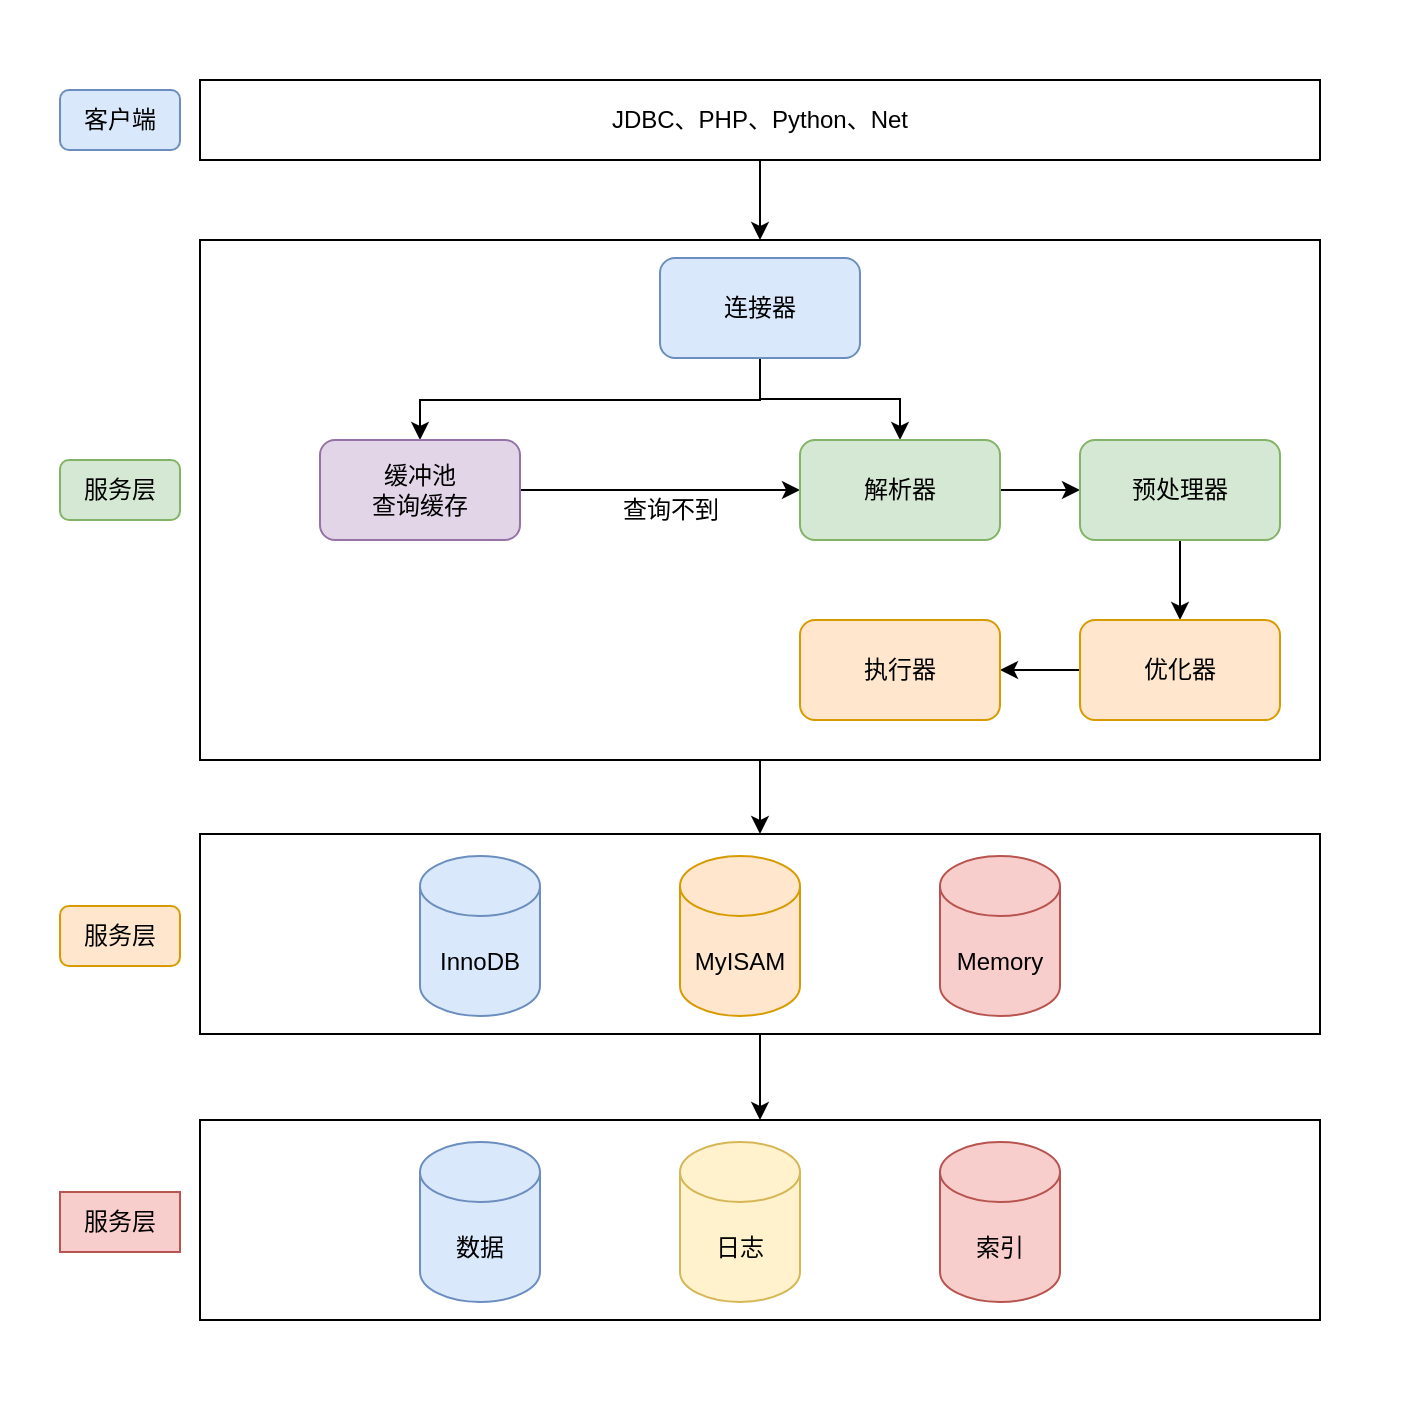 <mxfile version="26.0.4">
  <diagram name="第 1 页" id="KqlrhDnYrobVznJBZlzg">
    <mxGraphModel dx="1376" dy="728" grid="1" gridSize="10" guides="1" tooltips="1" connect="1" arrows="1" fold="1" page="1" pageScale="1" pageWidth="827" pageHeight="1169" math="0" shadow="0">
      <root>
        <mxCell id="0" />
        <mxCell id="1" parent="0" />
        <mxCell id="PqEivThbnZl2Oq-JQeQl-1" value="" style="rounded=0;whiteSpace=wrap;html=1;strokeColor=none;" parent="1" vertex="1">
          <mxGeometry x="30" y="110" width="700" height="710" as="geometry" />
        </mxCell>
        <mxCell id="PqEivThbnZl2Oq-JQeQl-13" value="" style="edgeStyle=orthogonalEdgeStyle;rounded=0;orthogonalLoop=1;jettySize=auto;html=1;entryX=0.5;entryY=0;entryDx=0;entryDy=0;" parent="1" source="PqEivThbnZl2Oq-JQeQl-5" target="PqEivThbnZl2Oq-JQeQl-9" edge="1">
          <mxGeometry relative="1" as="geometry" />
        </mxCell>
        <mxCell id="PqEivThbnZl2Oq-JQeQl-5" value="JDBC、PHP、Python、Net" style="rounded=0;whiteSpace=wrap;html=1;" parent="1" vertex="1">
          <mxGeometry x="130" y="150" width="560" height="40" as="geometry" />
        </mxCell>
        <mxCell id="PqEivThbnZl2Oq-JQeQl-39" value="" style="edgeStyle=orthogonalEdgeStyle;rounded=0;orthogonalLoop=1;jettySize=auto;html=1;entryX=0.5;entryY=0;entryDx=0;entryDy=0;exitX=0.5;exitY=1;exitDx=0;exitDy=0;" parent="1" source="PqEivThbnZl2Oq-JQeQl-9" target="PqEivThbnZl2Oq-JQeQl-28" edge="1">
          <mxGeometry relative="1" as="geometry">
            <mxPoint x="410" y="507" as="sourcePoint" />
            <mxPoint x="770" y="367" as="targetPoint" />
          </mxGeometry>
        </mxCell>
        <mxCell id="PqEivThbnZl2Oq-JQeQl-9" value="&lt;span style=&quot;color: rgba(0, 0, 0, 0); font-family: monospace; font-size: 0px; text-align: start; text-wrap-mode: nowrap;&quot;&gt;%3CmxGraphModel%3E%3Croot%3E%3CmxCell%20id%3D%220%22%2F%3E%3CmxCell%20id%3D%221%22%20parent%3D%220%22%2F%3E%3CmxCell%20id%3D%222%22%20value%3D%22%E5%AE%A2%E6%88%B7%E7%AB%AF%22%20style%3D%22text%3Bhtml%3D1%3Balign%3Dcenter%3BverticalAlign%3Dmiddle%3BwhiteSpace%3Dwrap%3Brounded%3D1%3B%22%20vertex%3D%221%22%20parent%3D%221%22%3E%3CmxGeometry%20x%3D%2260%22%20y%3D%22155%22%20width%3D%2260%22%20height%3D%2230%22%20as%3D%22geometry%22%2F%3E%3C%2FmxCell%3E%3C%2Froot%3E%3C%2FmxGraphModel%3E&lt;/span&gt;" style="rounded=0;whiteSpace=wrap;html=1;" parent="1" vertex="1">
          <mxGeometry x="130" y="230" width="560" height="260" as="geometry" />
        </mxCell>
        <mxCell id="PqEivThbnZl2Oq-JQeQl-12" value="" style="edgeStyle=orthogonalEdgeStyle;rounded=0;orthogonalLoop=1;jettySize=auto;html=1;" parent="1" source="PqEivThbnZl2Oq-JQeQl-10" target="PqEivThbnZl2Oq-JQeQl-11" edge="1">
          <mxGeometry relative="1" as="geometry">
            <Array as="points">
              <mxPoint x="410" y="310" />
              <mxPoint x="240" y="310" />
            </Array>
          </mxGeometry>
        </mxCell>
        <mxCell id="PqEivThbnZl2Oq-JQeQl-17" value="" style="edgeStyle=orthogonalEdgeStyle;rounded=0;orthogonalLoop=1;jettySize=auto;html=1;" parent="1" source="PqEivThbnZl2Oq-JQeQl-10" target="PqEivThbnZl2Oq-JQeQl-16" edge="1">
          <mxGeometry relative="1" as="geometry" />
        </mxCell>
        <mxCell id="PqEivThbnZl2Oq-JQeQl-10" value="连接器" style="rounded=1;whiteSpace=wrap;html=1;fillColor=#dae8fc;strokeColor=#6c8ebf;" parent="1" vertex="1">
          <mxGeometry x="360" y="239" width="100" height="50" as="geometry" />
        </mxCell>
        <mxCell id="PqEivThbnZl2Oq-JQeQl-53" value="" style="edgeStyle=orthogonalEdgeStyle;rounded=0;orthogonalLoop=1;jettySize=auto;html=1;entryX=0;entryY=0.5;entryDx=0;entryDy=0;" parent="1" source="PqEivThbnZl2Oq-JQeQl-11" target="PqEivThbnZl2Oq-JQeQl-16" edge="1">
          <mxGeometry relative="1" as="geometry">
            <mxPoint x="370" y="355" as="targetPoint" />
          </mxGeometry>
        </mxCell>
        <mxCell id="PqEivThbnZl2Oq-JQeQl-11" value="缓冲池&lt;div&gt;查询缓存&lt;/div&gt;" style="rounded=1;whiteSpace=wrap;html=1;fillColor=#e1d5e7;strokeColor=#9673a6;" parent="1" vertex="1">
          <mxGeometry x="190" y="330" width="100" height="50" as="geometry" />
        </mxCell>
        <mxCell id="PqEivThbnZl2Oq-JQeQl-20" value="" style="edgeStyle=orthogonalEdgeStyle;rounded=0;orthogonalLoop=1;jettySize=auto;html=1;" parent="1" source="PqEivThbnZl2Oq-JQeQl-16" target="PqEivThbnZl2Oq-JQeQl-19" edge="1">
          <mxGeometry relative="1" as="geometry" />
        </mxCell>
        <mxCell id="PqEivThbnZl2Oq-JQeQl-16" value="解析器" style="rounded=1;whiteSpace=wrap;html=1;fillColor=#d5e8d4;strokeColor=#82b366;" parent="1" vertex="1">
          <mxGeometry x="430" y="330" width="100" height="50" as="geometry" />
        </mxCell>
        <mxCell id="PqEivThbnZl2Oq-JQeQl-22" value="" style="edgeStyle=orthogonalEdgeStyle;rounded=0;orthogonalLoop=1;jettySize=auto;html=1;" parent="1" source="PqEivThbnZl2Oq-JQeQl-19" target="PqEivThbnZl2Oq-JQeQl-21" edge="1">
          <mxGeometry relative="1" as="geometry" />
        </mxCell>
        <mxCell id="PqEivThbnZl2Oq-JQeQl-19" value="预处理器" style="rounded=1;whiteSpace=wrap;html=1;fillColor=#d5e8d4;strokeColor=#82b366;" parent="1" vertex="1">
          <mxGeometry x="570" y="330" width="100" height="50" as="geometry" />
        </mxCell>
        <mxCell id="PqEivThbnZl2Oq-JQeQl-24" value="" style="edgeStyle=orthogonalEdgeStyle;rounded=0;orthogonalLoop=1;jettySize=auto;html=1;" parent="1" source="PqEivThbnZl2Oq-JQeQl-21" target="PqEivThbnZl2Oq-JQeQl-23" edge="1">
          <mxGeometry relative="1" as="geometry" />
        </mxCell>
        <mxCell id="PqEivThbnZl2Oq-JQeQl-21" value="优化器" style="rounded=1;whiteSpace=wrap;html=1;fillColor=#ffe6cc;strokeColor=#d79b00;" parent="1" vertex="1">
          <mxGeometry x="570" y="420" width="100" height="50" as="geometry" />
        </mxCell>
        <mxCell id="PqEivThbnZl2Oq-JQeQl-23" value="执行器" style="rounded=1;whiteSpace=wrap;html=1;fillColor=#ffe6cc;strokeColor=#d79b00;" parent="1" vertex="1">
          <mxGeometry x="430" y="420" width="100" height="50" as="geometry" />
        </mxCell>
        <mxCell id="PqEivThbnZl2Oq-JQeQl-25" value="客户端" style="text;html=1;align=center;verticalAlign=middle;whiteSpace=wrap;rounded=1;fillColor=#dae8fc;strokeColor=#6c8ebf;" parent="1" vertex="1">
          <mxGeometry x="60" y="155" width="60" height="30" as="geometry" />
        </mxCell>
        <mxCell id="PqEivThbnZl2Oq-JQeQl-26" value="服务层" style="text;html=1;align=center;verticalAlign=middle;whiteSpace=wrap;rounded=1;fillColor=#d5e8d4;strokeColor=#82b366;" parent="1" vertex="1">
          <mxGeometry x="60" y="340" width="60" height="30" as="geometry" />
        </mxCell>
        <mxCell id="PqEivThbnZl2Oq-JQeQl-27" value="服务层" style="text;html=1;align=center;verticalAlign=middle;whiteSpace=wrap;rounded=1;fillColor=#ffe6cc;strokeColor=#d79b00;" parent="1" vertex="1">
          <mxGeometry x="60" y="563" width="60" height="30" as="geometry" />
        </mxCell>
        <mxCell id="PqEivThbnZl2Oq-JQeQl-54" value="" style="edgeStyle=orthogonalEdgeStyle;rounded=0;orthogonalLoop=1;jettySize=auto;html=1;entryX=0.5;entryY=0;entryDx=0;entryDy=0;" parent="1" source="PqEivThbnZl2Oq-JQeQl-28" target="PqEivThbnZl2Oq-JQeQl-45" edge="1">
          <mxGeometry relative="1" as="geometry" />
        </mxCell>
        <mxCell id="PqEivThbnZl2Oq-JQeQl-28" value="" style="rounded=0;whiteSpace=wrap;html=1;" parent="1" vertex="1">
          <mxGeometry x="130" y="527" width="560" height="100" as="geometry" />
        </mxCell>
        <mxCell id="PqEivThbnZl2Oq-JQeQl-30" value="InnoDB" style="shape=cylinder3;whiteSpace=wrap;html=1;boundedLbl=1;backgroundOutline=1;size=15;fillColor=#dae8fc;strokeColor=#6c8ebf;" parent="1" vertex="1">
          <mxGeometry x="240" y="538" width="60" height="80" as="geometry" />
        </mxCell>
        <mxCell id="PqEivThbnZl2Oq-JQeQl-32" value="MyISAM" style="shape=cylinder3;whiteSpace=wrap;html=1;boundedLbl=1;backgroundOutline=1;size=15;fillColor=#ffe6cc;strokeColor=#d79b00;" parent="1" vertex="1">
          <mxGeometry x="370" y="538" width="60" height="80" as="geometry" />
        </mxCell>
        <mxCell id="PqEivThbnZl2Oq-JQeQl-33" value="Memory" style="shape=cylinder3;whiteSpace=wrap;html=1;boundedLbl=1;backgroundOutline=1;size=15;fillColor=#f8cecc;strokeColor=#b85450;" parent="1" vertex="1">
          <mxGeometry x="500" y="538" width="60" height="80" as="geometry" />
        </mxCell>
        <mxCell id="PqEivThbnZl2Oq-JQeQl-44" value="服务层" style="text;html=1;align=center;verticalAlign=middle;whiteSpace=wrap;rounded=0;fillColor=#f8cecc;strokeColor=#b85450;" parent="1" vertex="1">
          <mxGeometry x="60" y="706" width="60" height="30" as="geometry" />
        </mxCell>
        <mxCell id="PqEivThbnZl2Oq-JQeQl-45" value="" style="rounded=0;whiteSpace=wrap;html=1;" parent="1" vertex="1">
          <mxGeometry x="130" y="670" width="560" height="100" as="geometry" />
        </mxCell>
        <mxCell id="PqEivThbnZl2Oq-JQeQl-46" value="数据" style="shape=cylinder3;whiteSpace=wrap;html=1;boundedLbl=1;backgroundOutline=1;size=15;fillColor=#dae8fc;strokeColor=#6c8ebf;" parent="1" vertex="1">
          <mxGeometry x="240" y="681" width="60" height="80" as="geometry" />
        </mxCell>
        <mxCell id="PqEivThbnZl2Oq-JQeQl-47" value="日志" style="shape=cylinder3;whiteSpace=wrap;html=1;boundedLbl=1;backgroundOutline=1;size=15;fillColor=#fff2cc;strokeColor=#d6b656;" parent="1" vertex="1">
          <mxGeometry x="370" y="681" width="60" height="80" as="geometry" />
        </mxCell>
        <mxCell id="PqEivThbnZl2Oq-JQeQl-48" value="索引" style="shape=cylinder3;whiteSpace=wrap;html=1;boundedLbl=1;backgroundOutline=1;size=15;fillColor=#f8cecc;strokeColor=#b85450;" parent="1" vertex="1">
          <mxGeometry x="500" y="681" width="60" height="80" as="geometry" />
        </mxCell>
        <mxCell id="PqEivThbnZl2Oq-JQeQl-55" value="查询不到" style="text;html=1;align=center;verticalAlign=middle;resizable=0;points=[];autosize=1;strokeColor=none;fillColor=none;" parent="1" vertex="1">
          <mxGeometry x="330" y="350" width="70" height="30" as="geometry" />
        </mxCell>
      </root>
    </mxGraphModel>
  </diagram>
</mxfile>
